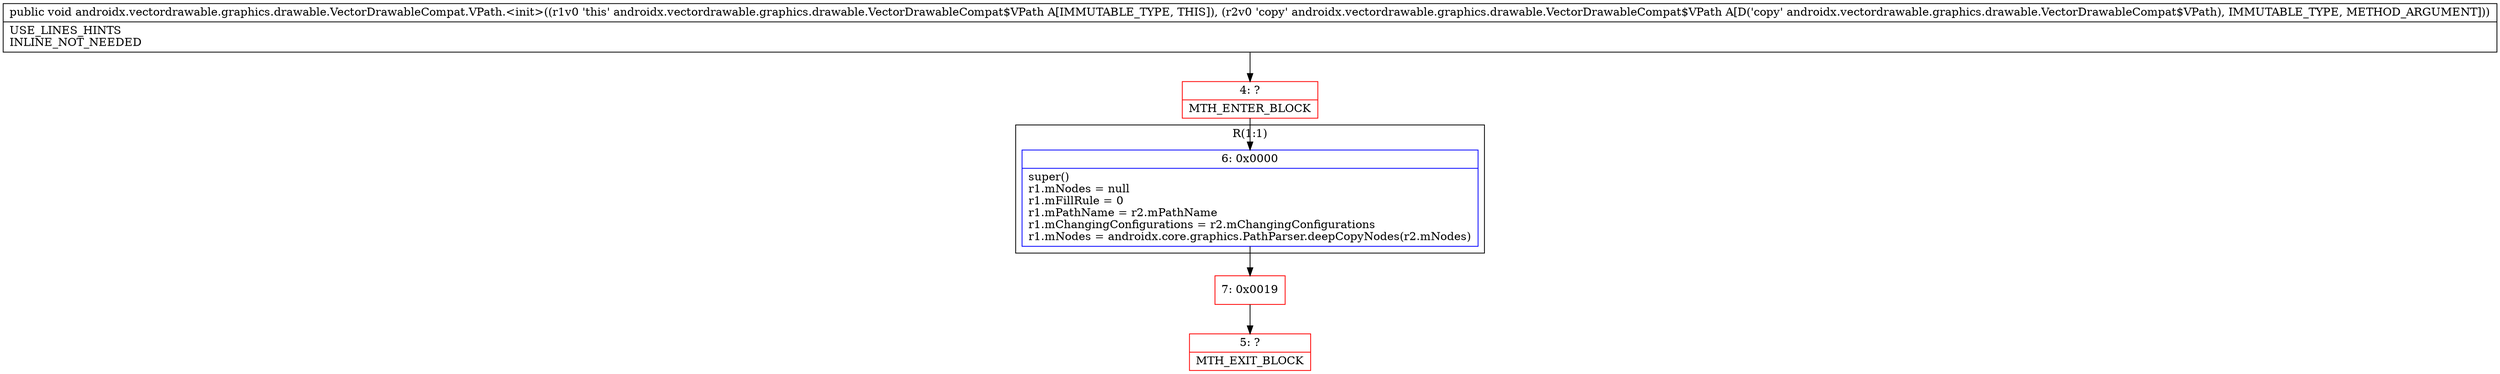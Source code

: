 digraph "CFG forandroidx.vectordrawable.graphics.drawable.VectorDrawableCompat.VPath.\<init\>(Landroidx\/vectordrawable\/graphics\/drawable\/VectorDrawableCompat$VPath;)V" {
subgraph cluster_Region_791047582 {
label = "R(1:1)";
node [shape=record,color=blue];
Node_6 [shape=record,label="{6\:\ 0x0000|super()\lr1.mNodes = null\lr1.mFillRule = 0\lr1.mPathName = r2.mPathName\lr1.mChangingConfigurations = r2.mChangingConfigurations\lr1.mNodes = androidx.core.graphics.PathParser.deepCopyNodes(r2.mNodes)\l}"];
}
Node_4 [shape=record,color=red,label="{4\:\ ?|MTH_ENTER_BLOCK\l}"];
Node_7 [shape=record,color=red,label="{7\:\ 0x0019}"];
Node_5 [shape=record,color=red,label="{5\:\ ?|MTH_EXIT_BLOCK\l}"];
MethodNode[shape=record,label="{public void androidx.vectordrawable.graphics.drawable.VectorDrawableCompat.VPath.\<init\>((r1v0 'this' androidx.vectordrawable.graphics.drawable.VectorDrawableCompat$VPath A[IMMUTABLE_TYPE, THIS]), (r2v0 'copy' androidx.vectordrawable.graphics.drawable.VectorDrawableCompat$VPath A[D('copy' androidx.vectordrawable.graphics.drawable.VectorDrawableCompat$VPath), IMMUTABLE_TYPE, METHOD_ARGUMENT]))  | USE_LINES_HINTS\lINLINE_NOT_NEEDED\l}"];
MethodNode -> Node_4;Node_6 -> Node_7;
Node_4 -> Node_6;
Node_7 -> Node_5;
}

